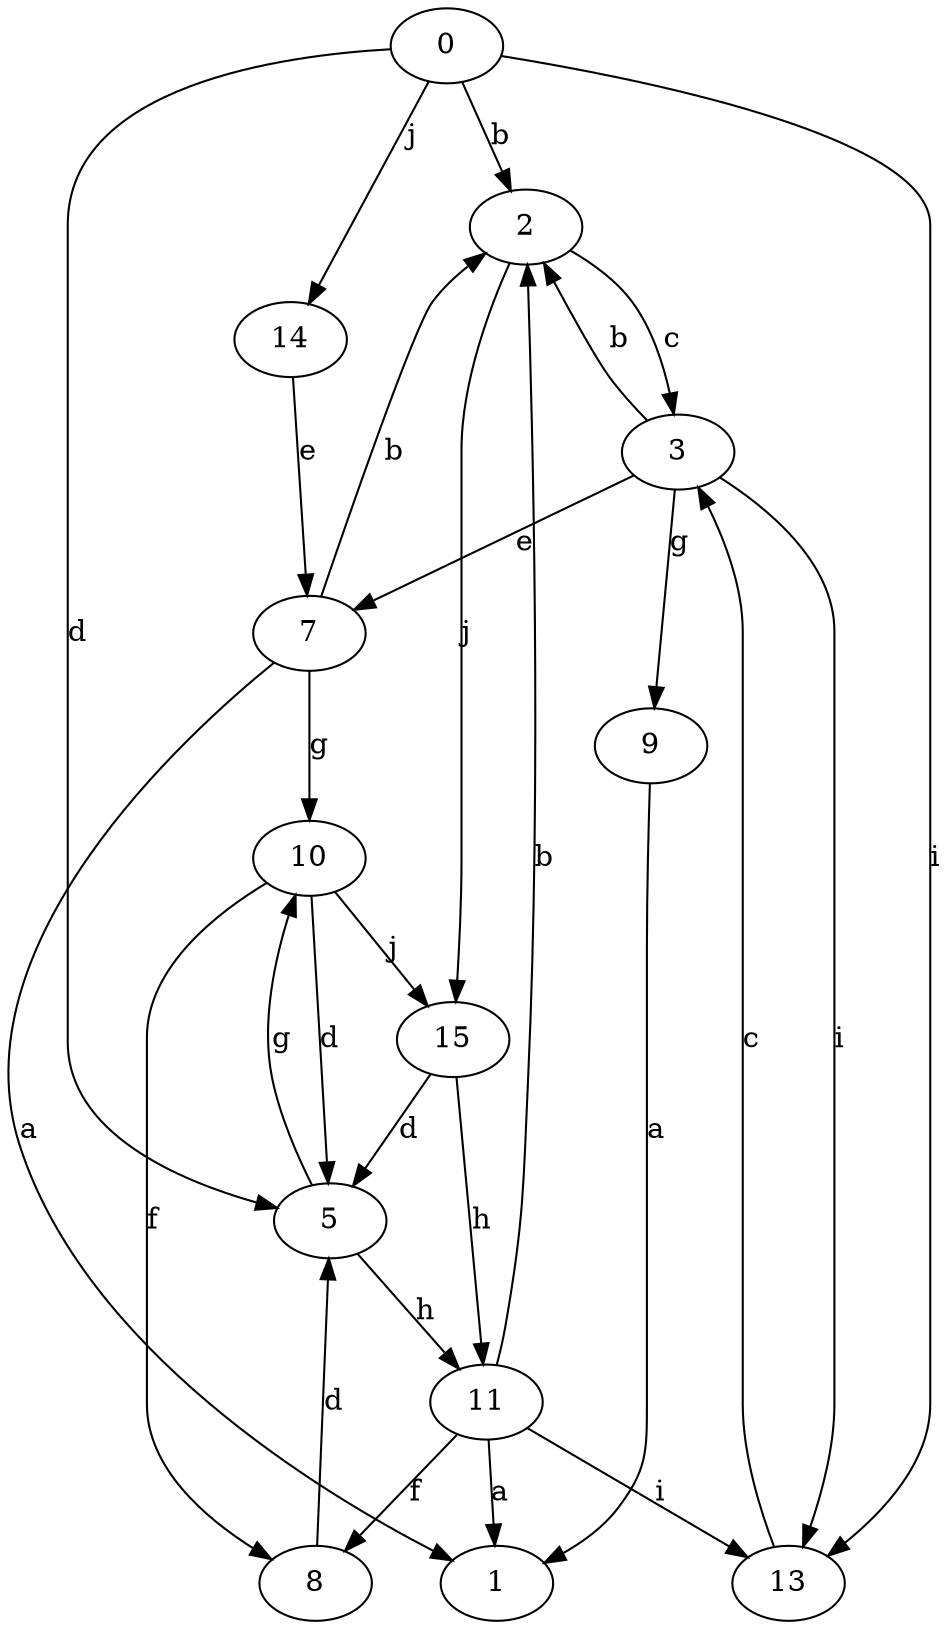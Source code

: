 strict digraph  {
0;
1;
2;
3;
5;
7;
8;
9;
10;
11;
13;
14;
15;
0 -> 2  [label=b];
0 -> 5  [label=d];
0 -> 13  [label=i];
0 -> 14  [label=j];
2 -> 3  [label=c];
2 -> 15  [label=j];
3 -> 2  [label=b];
3 -> 7  [label=e];
3 -> 9  [label=g];
3 -> 13  [label=i];
5 -> 10  [label=g];
5 -> 11  [label=h];
7 -> 1  [label=a];
7 -> 2  [label=b];
7 -> 10  [label=g];
8 -> 5  [label=d];
9 -> 1  [label=a];
10 -> 5  [label=d];
10 -> 8  [label=f];
10 -> 15  [label=j];
11 -> 1  [label=a];
11 -> 2  [label=b];
11 -> 8  [label=f];
11 -> 13  [label=i];
13 -> 3  [label=c];
14 -> 7  [label=e];
15 -> 5  [label=d];
15 -> 11  [label=h];
}
